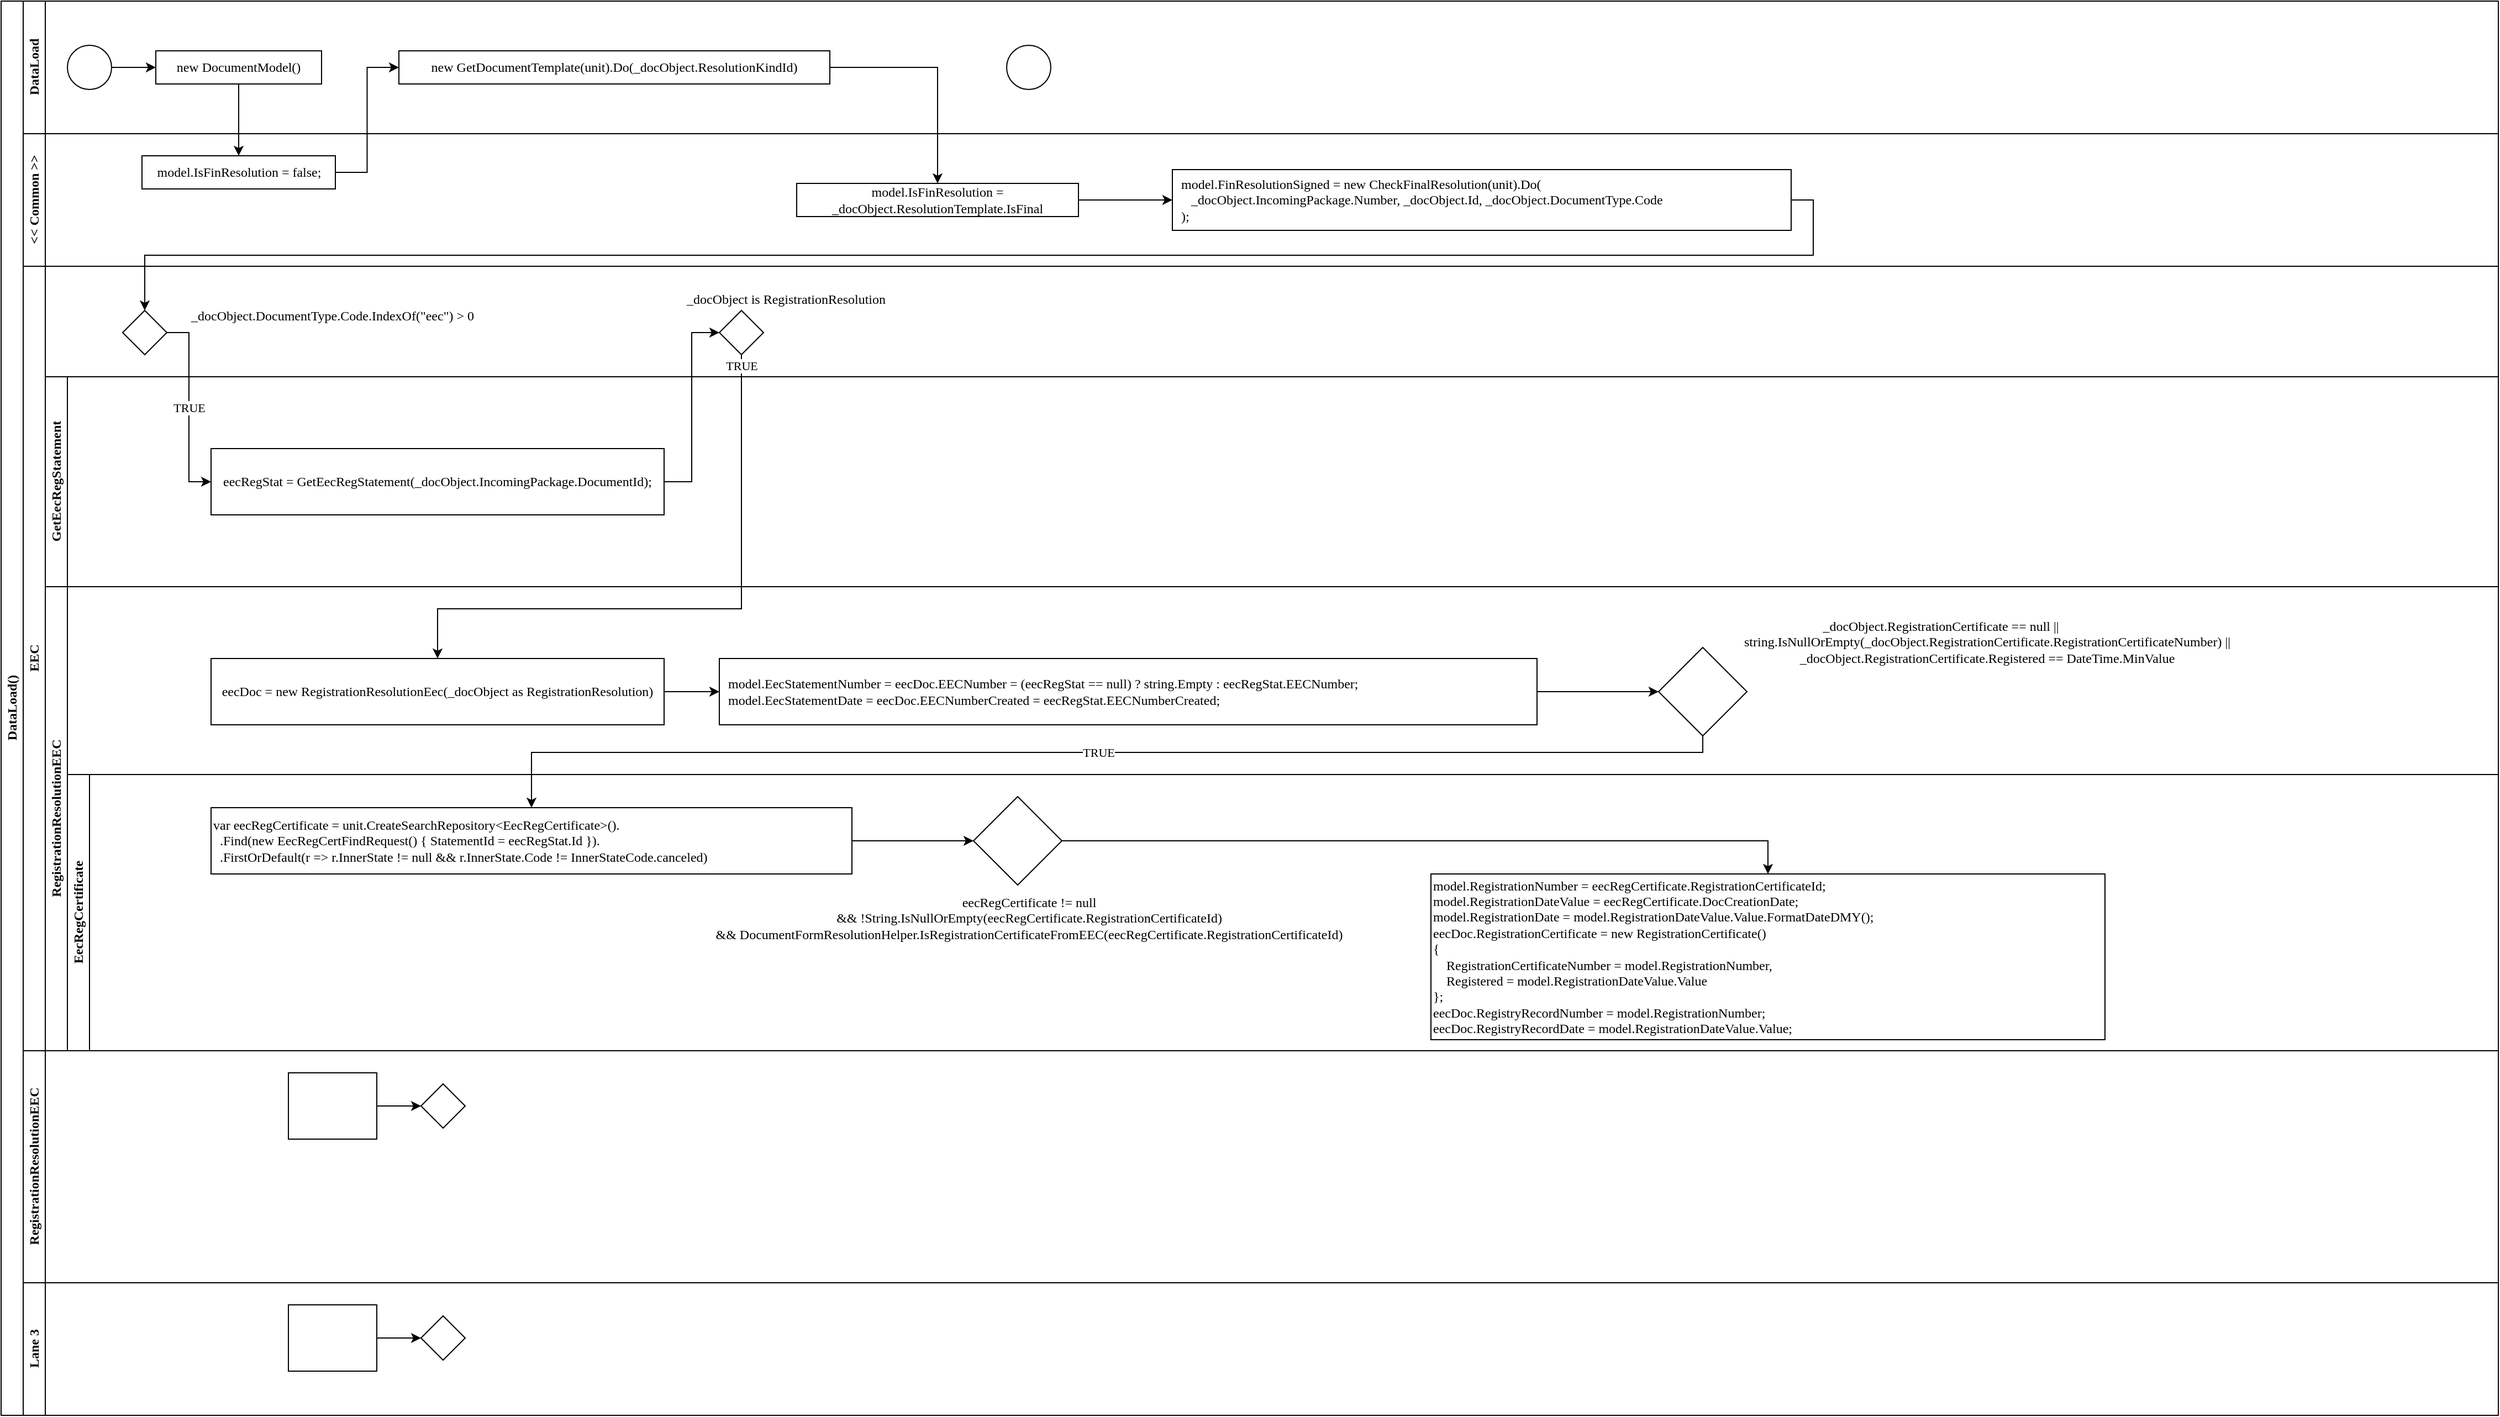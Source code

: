 <mxfile version="20.4.0" type="github">
  <diagram id="prtHgNgQTEPvFCAcTncT" name="Page-1">
    <mxGraphModel dx="1904" dy="2511" grid="1" gridSize="10" guides="1" tooltips="1" connect="1" arrows="1" fold="1" page="1" pageScale="1" pageWidth="827" pageHeight="1169" math="0" shadow="0">
      <root>
        <mxCell id="0" />
        <mxCell id="1" parent="0" />
        <mxCell id="dNxyNK7c78bLwvsdeMH5-19" value="DataLoad()" style="swimlane;html=1;childLayout=stackLayout;resizeParent=1;resizeParentMax=0;horizontal=0;startSize=20;horizontalStack=0;fontFamily=Verdana;" parent="1" vertex="1">
          <mxGeometry x="-250" y="-20" width="2260" height="1280" as="geometry" />
        </mxCell>
        <mxCell id="dNxyNK7c78bLwvsdeMH5-20" value="DataLoad" style="swimlane;html=1;startSize=20;horizontal=0;fontFamily=Verdana;" parent="dNxyNK7c78bLwvsdeMH5-19" vertex="1">
          <mxGeometry x="20" width="2240" height="120" as="geometry" />
        </mxCell>
        <mxCell id="dNxyNK7c78bLwvsdeMH5-24" value="new DocumentModel()" style="rounded=0;whiteSpace=wrap;html=1;fontFamily=Verdana;fontSize=12;fontColor=#000000;align=center;" parent="dNxyNK7c78bLwvsdeMH5-20" vertex="1">
          <mxGeometry x="120" y="45" width="150" height="30" as="geometry" />
        </mxCell>
        <mxCell id="dNxyNK7c78bLwvsdeMH5-32" value="" style="ellipse;whiteSpace=wrap;html=1;fontFamily=Verdana;" parent="dNxyNK7c78bLwvsdeMH5-20" vertex="1">
          <mxGeometry x="890" y="40" width="40" height="40" as="geometry" />
        </mxCell>
        <mxCell id="dNxyNK7c78bLwvsdeMH5-23" value="" style="ellipse;whiteSpace=wrap;html=1;fontFamily=Verdana;" parent="dNxyNK7c78bLwvsdeMH5-20" vertex="1">
          <mxGeometry x="40" y="40" width="40" height="40" as="geometry" />
        </mxCell>
        <mxCell id="dNxyNK7c78bLwvsdeMH5-25" value="" style="edgeStyle=orthogonalEdgeStyle;rounded=0;orthogonalLoop=1;jettySize=auto;html=1;fontFamily=Verdana;" parent="dNxyNK7c78bLwvsdeMH5-20" source="dNxyNK7c78bLwvsdeMH5-23" target="dNxyNK7c78bLwvsdeMH5-24" edge="1">
          <mxGeometry relative="1" as="geometry" />
        </mxCell>
        <mxCell id="_GVcp1NFg4RlwitaNLRl-11" value="new GetDocumentTemplate(unit).Do(_docObject.ResolutionKindId)" style="rounded=0;whiteSpace=wrap;html=1;fontFamily=Verdana;fontSize=12;fontColor=#000000;align=center;" vertex="1" parent="dNxyNK7c78bLwvsdeMH5-20">
          <mxGeometry x="340" y="45" width="390" height="30" as="geometry" />
        </mxCell>
        <mxCell id="dNxyNK7c78bLwvsdeMH5-21" value="&amp;lt;&amp;lt; Common &amp;gt;&amp;gt;" style="swimlane;html=1;startSize=20;horizontal=0;fontFamily=Verdana;" parent="dNxyNK7c78bLwvsdeMH5-19" vertex="1">
          <mxGeometry x="20" y="120" width="2240" height="120" as="geometry" />
        </mxCell>
        <mxCell id="dNxyNK7c78bLwvsdeMH5-26" value="model.IsFinResolution = false;" style="rounded=0;whiteSpace=wrap;html=1;fontFamily=Verdana;fontSize=12;fontColor=#000000;align=center;" parent="dNxyNK7c78bLwvsdeMH5-21" vertex="1">
          <mxGeometry x="107.5" y="20" width="175" height="30" as="geometry" />
        </mxCell>
        <mxCell id="_GVcp1NFg4RlwitaNLRl-16" style="edgeStyle=orthogonalEdgeStyle;rounded=0;orthogonalLoop=1;jettySize=auto;html=1;fontFamily=Verdana;" edge="1" parent="dNxyNK7c78bLwvsdeMH5-21" source="_GVcp1NFg4RlwitaNLRl-13" target="_GVcp1NFg4RlwitaNLRl-15">
          <mxGeometry relative="1" as="geometry" />
        </mxCell>
        <mxCell id="_GVcp1NFg4RlwitaNLRl-13" value="model.IsFinResolution = _docObject.ResolutionTemplate.IsFinal" style="rounded=0;whiteSpace=wrap;html=1;fontFamily=Verdana;fontSize=12;fontColor=#000000;align=center;" vertex="1" parent="dNxyNK7c78bLwvsdeMH5-21">
          <mxGeometry x="700" y="45" width="255" height="30" as="geometry" />
        </mxCell>
        <mxCell id="_GVcp1NFg4RlwitaNLRl-15" value="&lt;div&gt;&amp;nbsp; model.FinResolutionSigned = new CheckFinalResolution(unit).Do(&lt;/div&gt;&lt;div&gt;&amp;nbsp; &amp;nbsp; &amp;nbsp;_docObject.IncomingPackage.Number, _docObject.Id, _docObject.DocumentType.Code&lt;/div&gt;&lt;div style=&quot;&quot;&gt;&amp;nbsp; );&lt;/div&gt;" style="rounded=0;whiteSpace=wrap;html=1;fontFamily=Verdana;fontSize=12;fontColor=#000000;align=left;" vertex="1" parent="dNxyNK7c78bLwvsdeMH5-21">
          <mxGeometry x="1040" y="32.5" width="560" height="55" as="geometry" />
        </mxCell>
        <mxCell id="dNxyNK7c78bLwvsdeMH5-22" value="EEC" style="swimlane;html=1;startSize=20;horizontal=0;fontFamily=Verdana;" parent="dNxyNK7c78bLwvsdeMH5-19" vertex="1">
          <mxGeometry x="20" y="240" width="2240" height="710" as="geometry" />
        </mxCell>
        <mxCell id="_GVcp1NFg4RlwitaNLRl-24" value="TRUE" style="edgeStyle=orthogonalEdgeStyle;rounded=0;orthogonalLoop=1;jettySize=auto;html=1;exitX=1;exitY=0.5;exitDx=0;exitDy=0;entryX=0;entryY=0.5;entryDx=0;entryDy=0;fontFamily=Verdana;" edge="1" parent="dNxyNK7c78bLwvsdeMH5-22" source="dNxyNK7c78bLwvsdeMH5-36" target="_GVcp1NFg4RlwitaNLRl-21">
          <mxGeometry relative="1" as="geometry">
            <mxPoint x="190" y="160" as="targetPoint" />
          </mxGeometry>
        </mxCell>
        <mxCell id="dNxyNK7c78bLwvsdeMH5-36" value="" style="rhombus;whiteSpace=wrap;html=1;fontFamily=Verdana;fontSize=12;fontColor=#000000;align=center;" parent="dNxyNK7c78bLwvsdeMH5-22" vertex="1">
          <mxGeometry x="90" y="40" width="40" height="40" as="geometry" />
        </mxCell>
        <mxCell id="_GVcp1NFg4RlwitaNLRl-17" value="_docObject.DocumentType.Code.IndexOf(&quot;eec&quot;) &amp;gt; 0" style="text;html=1;strokeColor=none;fillColor=none;align=center;verticalAlign=middle;whiteSpace=wrap;rounded=0;fontFamily=Verdana;" vertex="1" parent="dNxyNK7c78bLwvsdeMH5-22">
          <mxGeometry x="120" y="30" width="320" height="30" as="geometry" />
        </mxCell>
        <mxCell id="_GVcp1NFg4RlwitaNLRl-19" value="GetEecRegStatement" style="swimlane;html=1;startSize=20;horizontal=0;fontFamily=Verdana;" vertex="1" parent="dNxyNK7c78bLwvsdeMH5-22">
          <mxGeometry x="20" y="100" width="2220" height="190" as="geometry" />
        </mxCell>
        <mxCell id="_GVcp1NFg4RlwitaNLRl-21" value="eecRegStat = GetEecRegStatement(_docObject.IncomingPackage.DocumentId);" style="rounded=0;whiteSpace=wrap;html=1;fontFamily=Verdana;fontSize=12;fontColor=#000000;align=center;" vertex="1" parent="_GVcp1NFg4RlwitaNLRl-19">
          <mxGeometry x="150" y="65" width="410" height="60" as="geometry" />
        </mxCell>
        <mxCell id="_GVcp1NFg4RlwitaNLRl-25" value="RegistrationResolutionEEC" style="swimlane;html=1;startSize=20;horizontal=0;fontFamily=Verdana;" vertex="1" parent="dNxyNK7c78bLwvsdeMH5-22">
          <mxGeometry x="20" y="290" width="2220" height="420" as="geometry" />
        </mxCell>
        <mxCell id="_GVcp1NFg4RlwitaNLRl-27" value="eecDoc = new RegistrationResolutionEec(_docObject as RegistrationResolution)" style="rounded=0;whiteSpace=wrap;html=1;fontFamily=Verdana;fontSize=12;fontColor=#000000;align=center;" vertex="1" parent="_GVcp1NFg4RlwitaNLRl-25">
          <mxGeometry x="150" y="65" width="410" height="60" as="geometry" />
        </mxCell>
        <mxCell id="_GVcp1NFg4RlwitaNLRl-30" value="&lt;div&gt;&amp;nbsp; model.EecStatementNumber = eecDoc.EECNumber = (eecRegStat == null) ? string.Empty : eecRegStat.EECNumber;&lt;/div&gt;&lt;div&gt;&amp;nbsp; model.EecStatementDate = eecDoc.EECNumberCreated = eecRegStat.EECNumberCreated;&lt;/div&gt;" style="whiteSpace=wrap;html=1;fontFamily=Verdana;fontColor=#000000;rounded=0;align=left;" vertex="1" parent="_GVcp1NFg4RlwitaNLRl-25">
          <mxGeometry x="610" y="65" width="740" height="60" as="geometry" />
        </mxCell>
        <mxCell id="_GVcp1NFg4RlwitaNLRl-31" value="" style="edgeStyle=orthogonalEdgeStyle;rounded=0;orthogonalLoop=1;jettySize=auto;html=1;fontFamily=Verdana;" edge="1" parent="_GVcp1NFg4RlwitaNLRl-25" source="_GVcp1NFg4RlwitaNLRl-27" target="_GVcp1NFg4RlwitaNLRl-30">
          <mxGeometry relative="1" as="geometry" />
        </mxCell>
        <mxCell id="_GVcp1NFg4RlwitaNLRl-39" value="TRUE" style="edgeStyle=orthogonalEdgeStyle;rounded=0;orthogonalLoop=1;jettySize=auto;html=1;fontFamily=Verdana;exitX=0.5;exitY=1;exitDx=0;exitDy=0;" edge="1" parent="_GVcp1NFg4RlwitaNLRl-25" source="_GVcp1NFg4RlwitaNLRl-32" target="_GVcp1NFg4RlwitaNLRl-37">
          <mxGeometry relative="1" as="geometry">
            <Array as="points">
              <mxPoint x="1500" y="150" />
              <mxPoint x="440" y="150" />
            </Array>
          </mxGeometry>
        </mxCell>
        <mxCell id="_GVcp1NFg4RlwitaNLRl-32" value="" style="rhombus;whiteSpace=wrap;html=1;fontFamily=Verdana;align=left;fontColor=#000000;rounded=0;" vertex="1" parent="_GVcp1NFg4RlwitaNLRl-25">
          <mxGeometry x="1460" y="55" width="80" height="80" as="geometry" />
        </mxCell>
        <mxCell id="_GVcp1NFg4RlwitaNLRl-33" value="" style="edgeStyle=orthogonalEdgeStyle;rounded=0;orthogonalLoop=1;jettySize=auto;html=1;fontFamily=Verdana;" edge="1" parent="_GVcp1NFg4RlwitaNLRl-25" source="_GVcp1NFg4RlwitaNLRl-30" target="_GVcp1NFg4RlwitaNLRl-32">
          <mxGeometry relative="1" as="geometry" />
        </mxCell>
        <mxCell id="_GVcp1NFg4RlwitaNLRl-34" value="&lt;div&gt;_docObject.RegistrationCertificate == null ||&lt;/div&gt;&lt;div&gt;&amp;nbsp; &amp;nbsp; &amp;nbsp; &amp;nbsp; &amp;nbsp; &amp;nbsp; &amp;nbsp; &amp;nbsp; &amp;nbsp; &amp;nbsp; &amp;nbsp; &amp;nbsp; &amp;nbsp; &amp;nbsp; string.IsNullOrEmpty(_docObject.RegistrationCertificate.&lt;span style=&quot;background-color: initial;&quot;&gt;RegistrationCertificateNumber) ||&lt;/span&gt;&lt;/div&gt;&lt;div&gt;&amp;nbsp; &amp;nbsp; &amp;nbsp; &amp;nbsp; &amp;nbsp; &amp;nbsp; &amp;nbsp; &amp;nbsp; &amp;nbsp; &amp;nbsp; &amp;nbsp; &amp;nbsp; &amp;nbsp; &amp;nbsp; _docObject.RegistrationCertificate.Registered == DateTime.MinValue&lt;/div&gt;" style="text;html=1;align=center;verticalAlign=middle;resizable=0;points=[];autosize=1;strokeColor=none;fillColor=none;fontFamily=Verdana;" vertex="1" parent="_GVcp1NFg4RlwitaNLRl-25">
          <mxGeometry x="1370" y="20" width="690" height="60" as="geometry" />
        </mxCell>
        <mxCell id="_GVcp1NFg4RlwitaNLRl-35" value="EecRegCertificate" style="swimlane;html=1;startSize=20;horizontal=0;fontFamily=Verdana;" vertex="1" parent="_GVcp1NFg4RlwitaNLRl-25">
          <mxGeometry x="20" y="170" width="2200" height="250" as="geometry" />
        </mxCell>
        <mxCell id="_GVcp1NFg4RlwitaNLRl-37" value="&lt;div&gt;var eecRegCertificate = unit.CreateSearchRepository&amp;lt;EecRegCertificate&amp;gt;().&lt;/div&gt;&lt;div style=&quot;&quot;&gt;&amp;nbsp; .Find(new EecRegCertFindRequest() { StatementId = eecRegStat.Id }).&lt;/div&gt;&lt;div&gt;&amp;nbsp; .FirstOrDefault(r =&amp;gt; r.InnerState != null &amp;amp;&amp;amp; r.InnerState.Code != InnerStateCode.canceled)&lt;/div&gt;" style="rounded=0;whiteSpace=wrap;html=1;fontFamily=Verdana;fontSize=12;fontColor=#000000;align=left;" vertex="1" parent="_GVcp1NFg4RlwitaNLRl-35">
          <mxGeometry x="130" y="30" width="580" height="60" as="geometry" />
        </mxCell>
        <mxCell id="_GVcp1NFg4RlwitaNLRl-40" value="" style="rhombus;whiteSpace=wrap;html=1;fontFamily=Verdana;align=left;fontColor=#000000;rounded=0;" vertex="1" parent="_GVcp1NFg4RlwitaNLRl-35">
          <mxGeometry x="820" y="20" width="80" height="80" as="geometry" />
        </mxCell>
        <mxCell id="_GVcp1NFg4RlwitaNLRl-41" value="" style="edgeStyle=orthogonalEdgeStyle;rounded=0;orthogonalLoop=1;jettySize=auto;html=1;fontFamily=Verdana;" edge="1" parent="_GVcp1NFg4RlwitaNLRl-35" source="_GVcp1NFg4RlwitaNLRl-37" target="_GVcp1NFg4RlwitaNLRl-40">
          <mxGeometry relative="1" as="geometry" />
        </mxCell>
        <mxCell id="_GVcp1NFg4RlwitaNLRl-42" value="&lt;div&gt;eecRegCertificate != null&lt;/div&gt;&lt;div&gt;&amp;amp;&amp;amp; !String.IsNullOrEmpty(eecRegCertificate.RegistrationCertificateId)&lt;/div&gt;&lt;div&gt;&amp;amp;&amp;amp; DocumentFormResolutionHelper.IsRegistrationCertificateFromEEC(eecRegCertificate.RegistrationCertificateId)&lt;/div&gt;" style="text;html=1;align=center;verticalAlign=middle;resizable=0;points=[];autosize=1;strokeColor=none;fillColor=none;fontFamily=Verdana;" vertex="1" parent="_GVcp1NFg4RlwitaNLRl-35">
          <mxGeometry x="515" y="100" width="710" height="60" as="geometry" />
        </mxCell>
        <mxCell id="_GVcp1NFg4RlwitaNLRl-43" value="&lt;div&gt;model.RegistrationNumber = eecRegCertificate.RegistrationCertificateId;&lt;/div&gt;&lt;div&gt;model.RegistrationDateValue = eecRegCertificate.DocCreationDate;&lt;/div&gt;&lt;div&gt;model.RegistrationDate = model.RegistrationDateValue.Value.FormatDateDMY();&lt;/div&gt;&lt;div&gt;eecDoc.RegistrationCertificate = new RegistrationCertificate()&lt;/div&gt;&lt;div&gt;{&lt;/div&gt;&lt;div&gt;&amp;nbsp; &amp;nbsp; RegistrationCertificateNumber = model.RegistrationNumber,&lt;/div&gt;&lt;div&gt;&amp;nbsp; &amp;nbsp; Registered = model.RegistrationDateValue.Value&lt;/div&gt;&lt;div&gt;};&lt;/div&gt;&lt;div&gt;eecDoc.RegistryRecordNumber = model.RegistrationNumber;&lt;/div&gt;&lt;div&gt;eecDoc.RegistryRecordDate = model.RegistrationDateValue.Value;&lt;/div&gt;" style="whiteSpace=wrap;html=1;fontFamily=Verdana;align=left;fontColor=#000000;rounded=0;" vertex="1" parent="_GVcp1NFg4RlwitaNLRl-35">
          <mxGeometry x="1234" y="90" width="610" height="150" as="geometry" />
        </mxCell>
        <mxCell id="_GVcp1NFg4RlwitaNLRl-44" value="" style="edgeStyle=orthogonalEdgeStyle;rounded=0;orthogonalLoop=1;jettySize=auto;html=1;fontFamily=Verdana;entryX=0.5;entryY=0;entryDx=0;entryDy=0;" edge="1" parent="_GVcp1NFg4RlwitaNLRl-35" source="_GVcp1NFg4RlwitaNLRl-40" target="_GVcp1NFg4RlwitaNLRl-43">
          <mxGeometry relative="1" as="geometry" />
        </mxCell>
        <mxCell id="_GVcp1NFg4RlwitaNLRl-20" value="" style="edgeStyle=orthogonalEdgeStyle;rounded=0;orthogonalLoop=1;jettySize=auto;html=1;endArrow=classic;endFill=1;fontFamily=Verdana;exitX=1;exitY=0.5;exitDx=0;exitDy=0;entryX=0;entryY=0.5;entryDx=0;entryDy=0;" edge="1" parent="dNxyNK7c78bLwvsdeMH5-22" source="_GVcp1NFg4RlwitaNLRl-21" target="_GVcp1NFg4RlwitaNLRl-28">
          <mxGeometry relative="1" as="geometry">
            <mxPoint x="730" y="195" as="targetPoint" />
          </mxGeometry>
        </mxCell>
        <mxCell id="_GVcp1NFg4RlwitaNLRl-28" value="" style="rhombus;whiteSpace=wrap;html=1;fontFamily=Verdana;fontSize=12;fontColor=#000000;align=center;" vertex="1" parent="dNxyNK7c78bLwvsdeMH5-22">
          <mxGeometry x="630" y="40" width="40" height="40" as="geometry" />
        </mxCell>
        <mxCell id="_GVcp1NFg4RlwitaNLRl-26" value="TRUE" style="edgeStyle=orthogonalEdgeStyle;rounded=0;orthogonalLoop=1;jettySize=auto;html=1;endArrow=classic;endFill=1;fontFamily=Verdana;entryX=0.5;entryY=0;entryDx=0;entryDy=0;exitX=0.5;exitY=1;exitDx=0;exitDy=0;" edge="1" parent="dNxyNK7c78bLwvsdeMH5-22" source="_GVcp1NFg4RlwitaNLRl-28" target="_GVcp1NFg4RlwitaNLRl-27">
          <mxGeometry x="-0.964" relative="1" as="geometry">
            <mxPoint x="740" y="230" as="sourcePoint" />
            <Array as="points">
              <mxPoint x="650" y="310" />
              <mxPoint x="375" y="310" />
            </Array>
            <mxPoint as="offset" />
          </mxGeometry>
        </mxCell>
        <mxCell id="_GVcp1NFg4RlwitaNLRl-1" value="RegistrationResolutionEEC" style="swimlane;html=1;startSize=20;horizontal=0;fontFamily=Verdana;" vertex="1" parent="dNxyNK7c78bLwvsdeMH5-19">
          <mxGeometry x="20" y="950" width="2240" height="210" as="geometry" />
        </mxCell>
        <mxCell id="_GVcp1NFg4RlwitaNLRl-2" value="" style="edgeStyle=orthogonalEdgeStyle;rounded=0;orthogonalLoop=1;jettySize=auto;html=1;endArrow=classic;endFill=1;fontFamily=Verdana;" edge="1" parent="_GVcp1NFg4RlwitaNLRl-1" source="_GVcp1NFg4RlwitaNLRl-3" target="_GVcp1NFg4RlwitaNLRl-4">
          <mxGeometry relative="1" as="geometry" />
        </mxCell>
        <mxCell id="_GVcp1NFg4RlwitaNLRl-3" value="" style="rounded=0;whiteSpace=wrap;html=1;fontFamily=Verdana;fontSize=12;fontColor=#000000;align=center;" vertex="1" parent="_GVcp1NFg4RlwitaNLRl-1">
          <mxGeometry x="240" y="20" width="80" height="60" as="geometry" />
        </mxCell>
        <mxCell id="_GVcp1NFg4RlwitaNLRl-4" value="" style="rhombus;whiteSpace=wrap;html=1;fontFamily=Verdana;fontSize=12;fontColor=#000000;align=center;" vertex="1" parent="_GVcp1NFg4RlwitaNLRl-1">
          <mxGeometry x="360" y="30" width="40" height="40" as="geometry" />
        </mxCell>
        <mxCell id="_GVcp1NFg4RlwitaNLRl-5" value="Lane 3" style="swimlane;html=1;startSize=20;horizontal=0;fontFamily=Verdana;" vertex="1" parent="dNxyNK7c78bLwvsdeMH5-19">
          <mxGeometry x="20" y="1160" width="2240" height="120" as="geometry" />
        </mxCell>
        <mxCell id="_GVcp1NFg4RlwitaNLRl-6" value="" style="edgeStyle=orthogonalEdgeStyle;rounded=0;orthogonalLoop=1;jettySize=auto;html=1;endArrow=classic;endFill=1;fontFamily=Verdana;" edge="1" parent="_GVcp1NFg4RlwitaNLRl-5" source="_GVcp1NFg4RlwitaNLRl-7" target="_GVcp1NFg4RlwitaNLRl-8">
          <mxGeometry relative="1" as="geometry" />
        </mxCell>
        <mxCell id="_GVcp1NFg4RlwitaNLRl-7" value="" style="rounded=0;whiteSpace=wrap;html=1;fontFamily=Verdana;fontSize=12;fontColor=#000000;align=center;" vertex="1" parent="_GVcp1NFg4RlwitaNLRl-5">
          <mxGeometry x="240" y="20" width="80" height="60" as="geometry" />
        </mxCell>
        <mxCell id="_GVcp1NFg4RlwitaNLRl-8" value="" style="rhombus;whiteSpace=wrap;html=1;fontFamily=Verdana;fontSize=12;fontColor=#000000;align=center;" vertex="1" parent="_GVcp1NFg4RlwitaNLRl-5">
          <mxGeometry x="360" y="30" width="40" height="40" as="geometry" />
        </mxCell>
        <mxCell id="_GVcp1NFg4RlwitaNLRl-10" style="edgeStyle=orthogonalEdgeStyle;rounded=0;orthogonalLoop=1;jettySize=auto;html=1;exitX=0.5;exitY=1;exitDx=0;exitDy=0;entryX=0.5;entryY=0;entryDx=0;entryDy=0;fontFamily=Verdana;" edge="1" parent="dNxyNK7c78bLwvsdeMH5-19" source="dNxyNK7c78bLwvsdeMH5-24" target="dNxyNK7c78bLwvsdeMH5-26">
          <mxGeometry relative="1" as="geometry" />
        </mxCell>
        <mxCell id="_GVcp1NFg4RlwitaNLRl-12" style="edgeStyle=orthogonalEdgeStyle;rounded=0;orthogonalLoop=1;jettySize=auto;html=1;entryX=0;entryY=0.5;entryDx=0;entryDy=0;fontFamily=Verdana;" edge="1" parent="dNxyNK7c78bLwvsdeMH5-19" source="dNxyNK7c78bLwvsdeMH5-26" target="_GVcp1NFg4RlwitaNLRl-11">
          <mxGeometry relative="1" as="geometry" />
        </mxCell>
        <mxCell id="_GVcp1NFg4RlwitaNLRl-14" style="edgeStyle=orthogonalEdgeStyle;rounded=0;orthogonalLoop=1;jettySize=auto;html=1;entryX=0.5;entryY=0;entryDx=0;entryDy=0;fontFamily=Verdana;exitX=1;exitY=0.5;exitDx=0;exitDy=0;" edge="1" parent="dNxyNK7c78bLwvsdeMH5-19" source="_GVcp1NFg4RlwitaNLRl-11" target="_GVcp1NFg4RlwitaNLRl-13">
          <mxGeometry relative="1" as="geometry" />
        </mxCell>
        <mxCell id="_GVcp1NFg4RlwitaNLRl-18" style="edgeStyle=orthogonalEdgeStyle;rounded=0;orthogonalLoop=1;jettySize=auto;html=1;entryX=0.5;entryY=0;entryDx=0;entryDy=0;fontFamily=Verdana;exitX=1;exitY=0.5;exitDx=0;exitDy=0;" edge="1" parent="dNxyNK7c78bLwvsdeMH5-19" source="_GVcp1NFg4RlwitaNLRl-15" target="dNxyNK7c78bLwvsdeMH5-36">
          <mxGeometry relative="1" as="geometry">
            <Array as="points">
              <mxPoint x="1640" y="180" />
              <mxPoint x="1640" y="230" />
              <mxPoint x="130" y="230" />
            </Array>
          </mxGeometry>
        </mxCell>
        <mxCell id="_GVcp1NFg4RlwitaNLRl-29" value="_docObject is RegistrationResolution" style="text;html=1;align=center;verticalAlign=middle;resizable=0;points=[];autosize=1;strokeColor=none;fillColor=none;fontFamily=Verdana;" vertex="1" parent="1">
          <mxGeometry x="340" y="235" width="240" height="30" as="geometry" />
        </mxCell>
      </root>
    </mxGraphModel>
  </diagram>
</mxfile>
